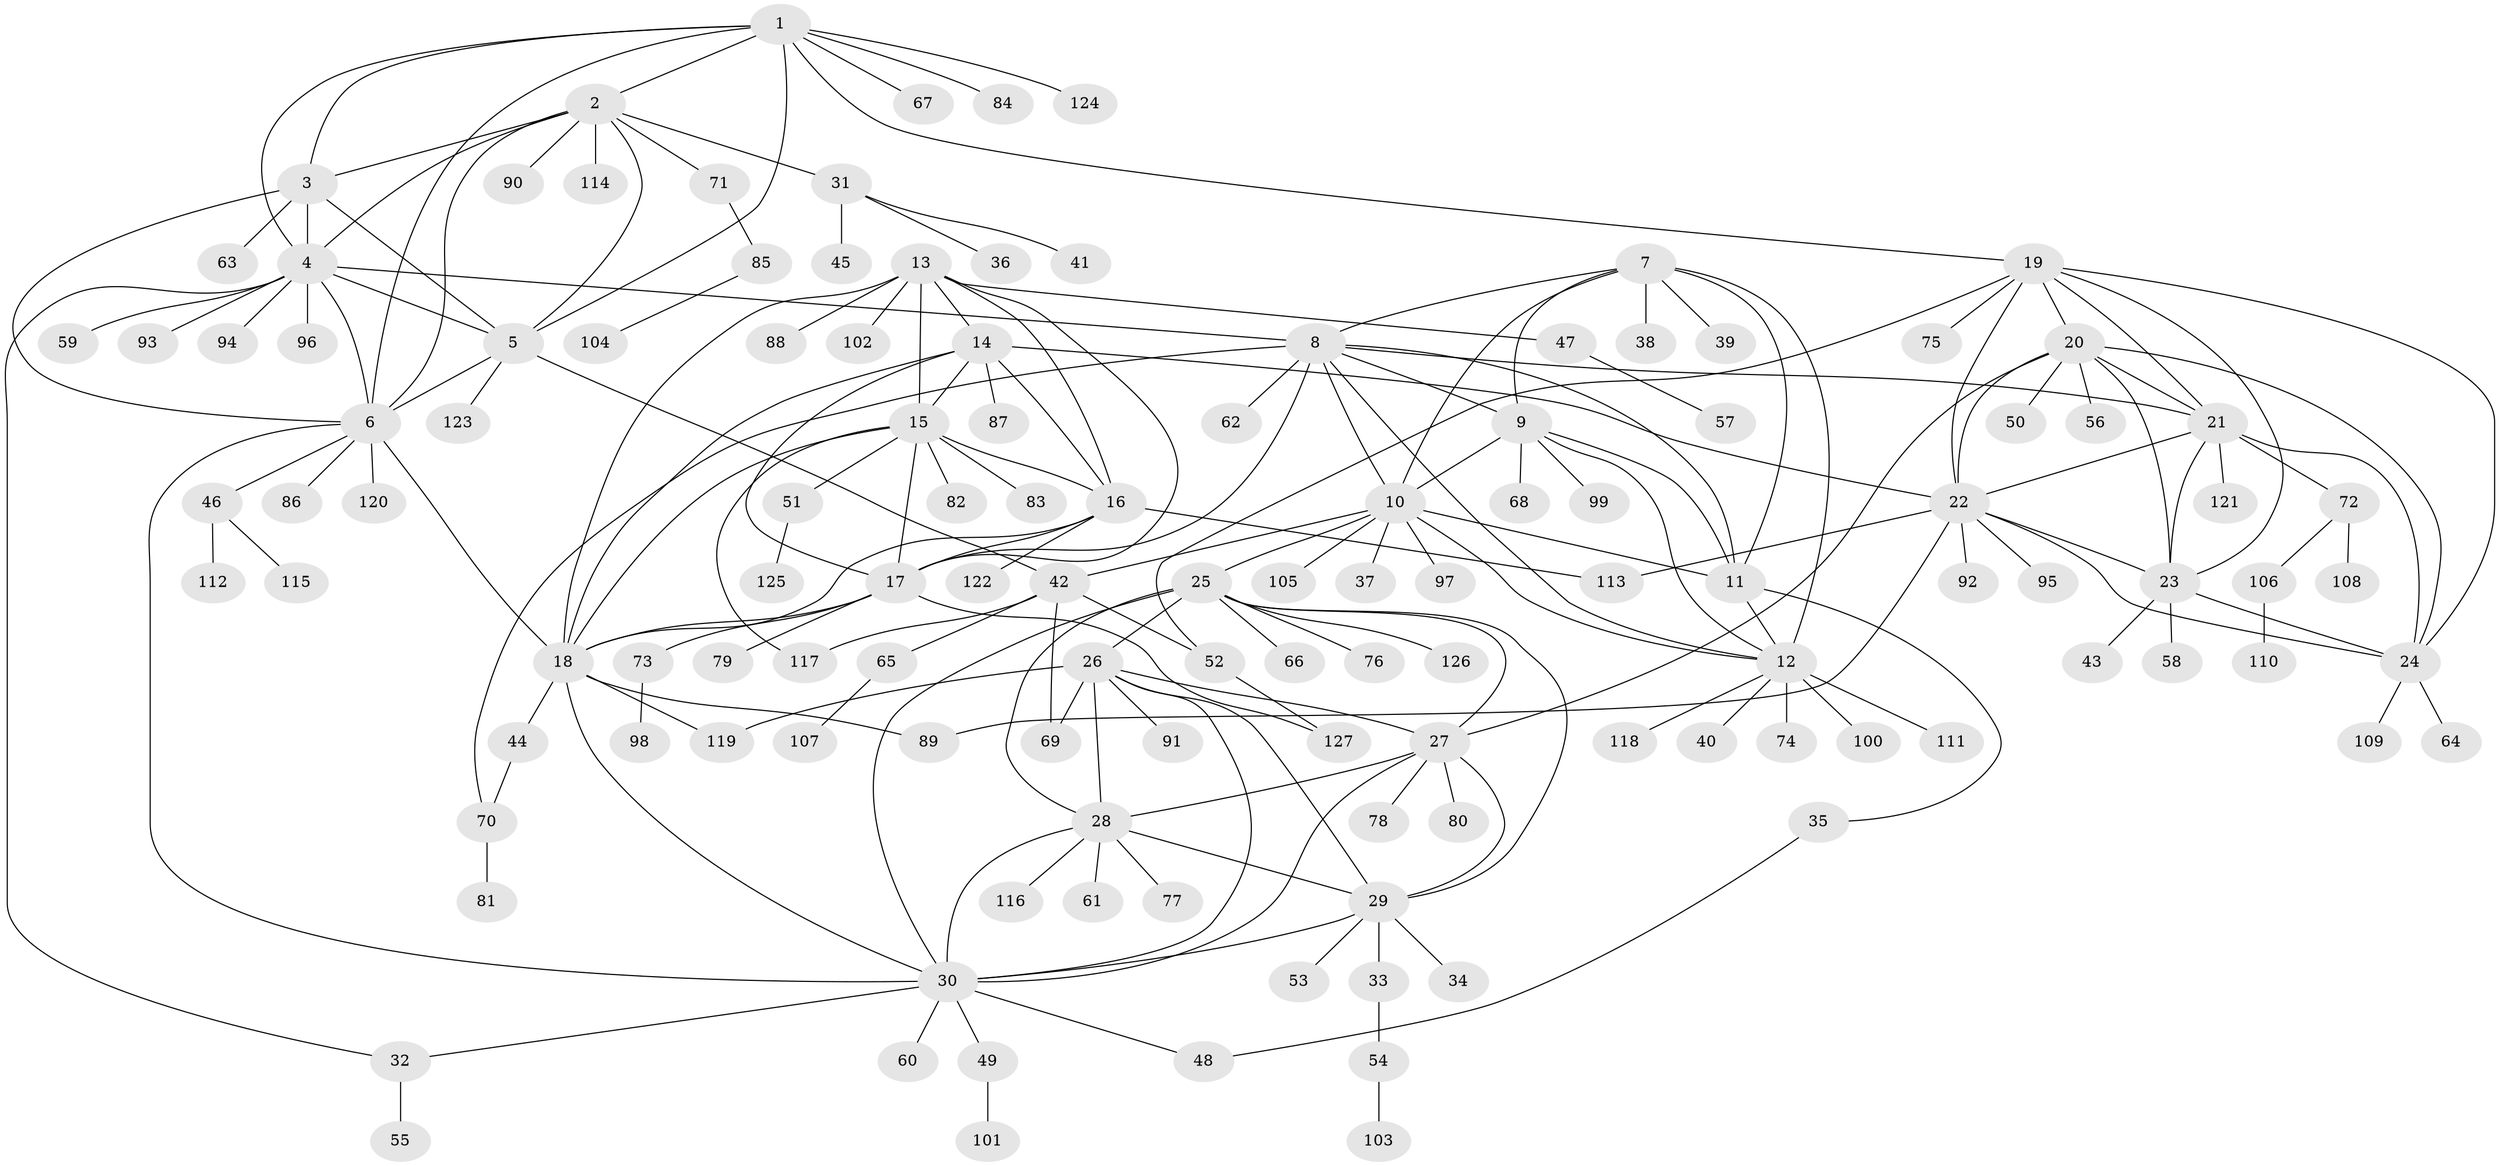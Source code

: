 // Generated by graph-tools (version 1.1) at 2025/02/03/09/25 03:02:49]
// undirected, 127 vertices, 193 edges
graph export_dot {
graph [start="1"]
  node [color=gray90,style=filled];
  1;
  2;
  3;
  4;
  5;
  6;
  7;
  8;
  9;
  10;
  11;
  12;
  13;
  14;
  15;
  16;
  17;
  18;
  19;
  20;
  21;
  22;
  23;
  24;
  25;
  26;
  27;
  28;
  29;
  30;
  31;
  32;
  33;
  34;
  35;
  36;
  37;
  38;
  39;
  40;
  41;
  42;
  43;
  44;
  45;
  46;
  47;
  48;
  49;
  50;
  51;
  52;
  53;
  54;
  55;
  56;
  57;
  58;
  59;
  60;
  61;
  62;
  63;
  64;
  65;
  66;
  67;
  68;
  69;
  70;
  71;
  72;
  73;
  74;
  75;
  76;
  77;
  78;
  79;
  80;
  81;
  82;
  83;
  84;
  85;
  86;
  87;
  88;
  89;
  90;
  91;
  92;
  93;
  94;
  95;
  96;
  97;
  98;
  99;
  100;
  101;
  102;
  103;
  104;
  105;
  106;
  107;
  108;
  109;
  110;
  111;
  112;
  113;
  114;
  115;
  116;
  117;
  118;
  119;
  120;
  121;
  122;
  123;
  124;
  125;
  126;
  127;
  1 -- 2;
  1 -- 3;
  1 -- 4;
  1 -- 5;
  1 -- 6;
  1 -- 19;
  1 -- 67;
  1 -- 84;
  1 -- 124;
  2 -- 3;
  2 -- 4;
  2 -- 5;
  2 -- 6;
  2 -- 31;
  2 -- 71;
  2 -- 90;
  2 -- 114;
  3 -- 4;
  3 -- 5;
  3 -- 6;
  3 -- 63;
  4 -- 5;
  4 -- 6;
  4 -- 8;
  4 -- 32;
  4 -- 59;
  4 -- 93;
  4 -- 94;
  4 -- 96;
  5 -- 6;
  5 -- 42;
  5 -- 123;
  6 -- 18;
  6 -- 30;
  6 -- 46;
  6 -- 86;
  6 -- 120;
  7 -- 8;
  7 -- 9;
  7 -- 10;
  7 -- 11;
  7 -- 12;
  7 -- 38;
  7 -- 39;
  8 -- 9;
  8 -- 10;
  8 -- 11;
  8 -- 12;
  8 -- 17;
  8 -- 21;
  8 -- 62;
  8 -- 70;
  9 -- 10;
  9 -- 11;
  9 -- 12;
  9 -- 68;
  9 -- 99;
  10 -- 11;
  10 -- 12;
  10 -- 25;
  10 -- 37;
  10 -- 42;
  10 -- 97;
  10 -- 105;
  11 -- 12;
  11 -- 35;
  12 -- 40;
  12 -- 74;
  12 -- 100;
  12 -- 111;
  12 -- 118;
  13 -- 14;
  13 -- 15;
  13 -- 16;
  13 -- 17;
  13 -- 18;
  13 -- 47;
  13 -- 88;
  13 -- 102;
  14 -- 15;
  14 -- 16;
  14 -- 17;
  14 -- 18;
  14 -- 22;
  14 -- 87;
  15 -- 16;
  15 -- 17;
  15 -- 18;
  15 -- 51;
  15 -- 82;
  15 -- 83;
  15 -- 117;
  16 -- 17;
  16 -- 18;
  16 -- 113;
  16 -- 122;
  17 -- 18;
  17 -- 73;
  17 -- 79;
  17 -- 127;
  18 -- 30;
  18 -- 44;
  18 -- 89;
  18 -- 119;
  19 -- 20;
  19 -- 21;
  19 -- 22;
  19 -- 23;
  19 -- 24;
  19 -- 52;
  19 -- 75;
  20 -- 21;
  20 -- 22;
  20 -- 23;
  20 -- 24;
  20 -- 27;
  20 -- 50;
  20 -- 56;
  21 -- 22;
  21 -- 23;
  21 -- 24;
  21 -- 72;
  21 -- 121;
  22 -- 23;
  22 -- 24;
  22 -- 89;
  22 -- 92;
  22 -- 95;
  22 -- 113;
  23 -- 24;
  23 -- 43;
  23 -- 58;
  24 -- 64;
  24 -- 109;
  25 -- 26;
  25 -- 27;
  25 -- 28;
  25 -- 29;
  25 -- 30;
  25 -- 66;
  25 -- 76;
  25 -- 126;
  26 -- 27;
  26 -- 28;
  26 -- 29;
  26 -- 30;
  26 -- 69;
  26 -- 91;
  26 -- 119;
  27 -- 28;
  27 -- 29;
  27 -- 30;
  27 -- 78;
  27 -- 80;
  28 -- 29;
  28 -- 30;
  28 -- 61;
  28 -- 77;
  28 -- 116;
  29 -- 30;
  29 -- 33;
  29 -- 34;
  29 -- 53;
  30 -- 32;
  30 -- 48;
  30 -- 49;
  30 -- 60;
  31 -- 36;
  31 -- 41;
  31 -- 45;
  32 -- 55;
  33 -- 54;
  35 -- 48;
  42 -- 52;
  42 -- 65;
  42 -- 69;
  42 -- 117;
  44 -- 70;
  46 -- 112;
  46 -- 115;
  47 -- 57;
  49 -- 101;
  51 -- 125;
  52 -- 127;
  54 -- 103;
  65 -- 107;
  70 -- 81;
  71 -- 85;
  72 -- 106;
  72 -- 108;
  73 -- 98;
  85 -- 104;
  106 -- 110;
}
